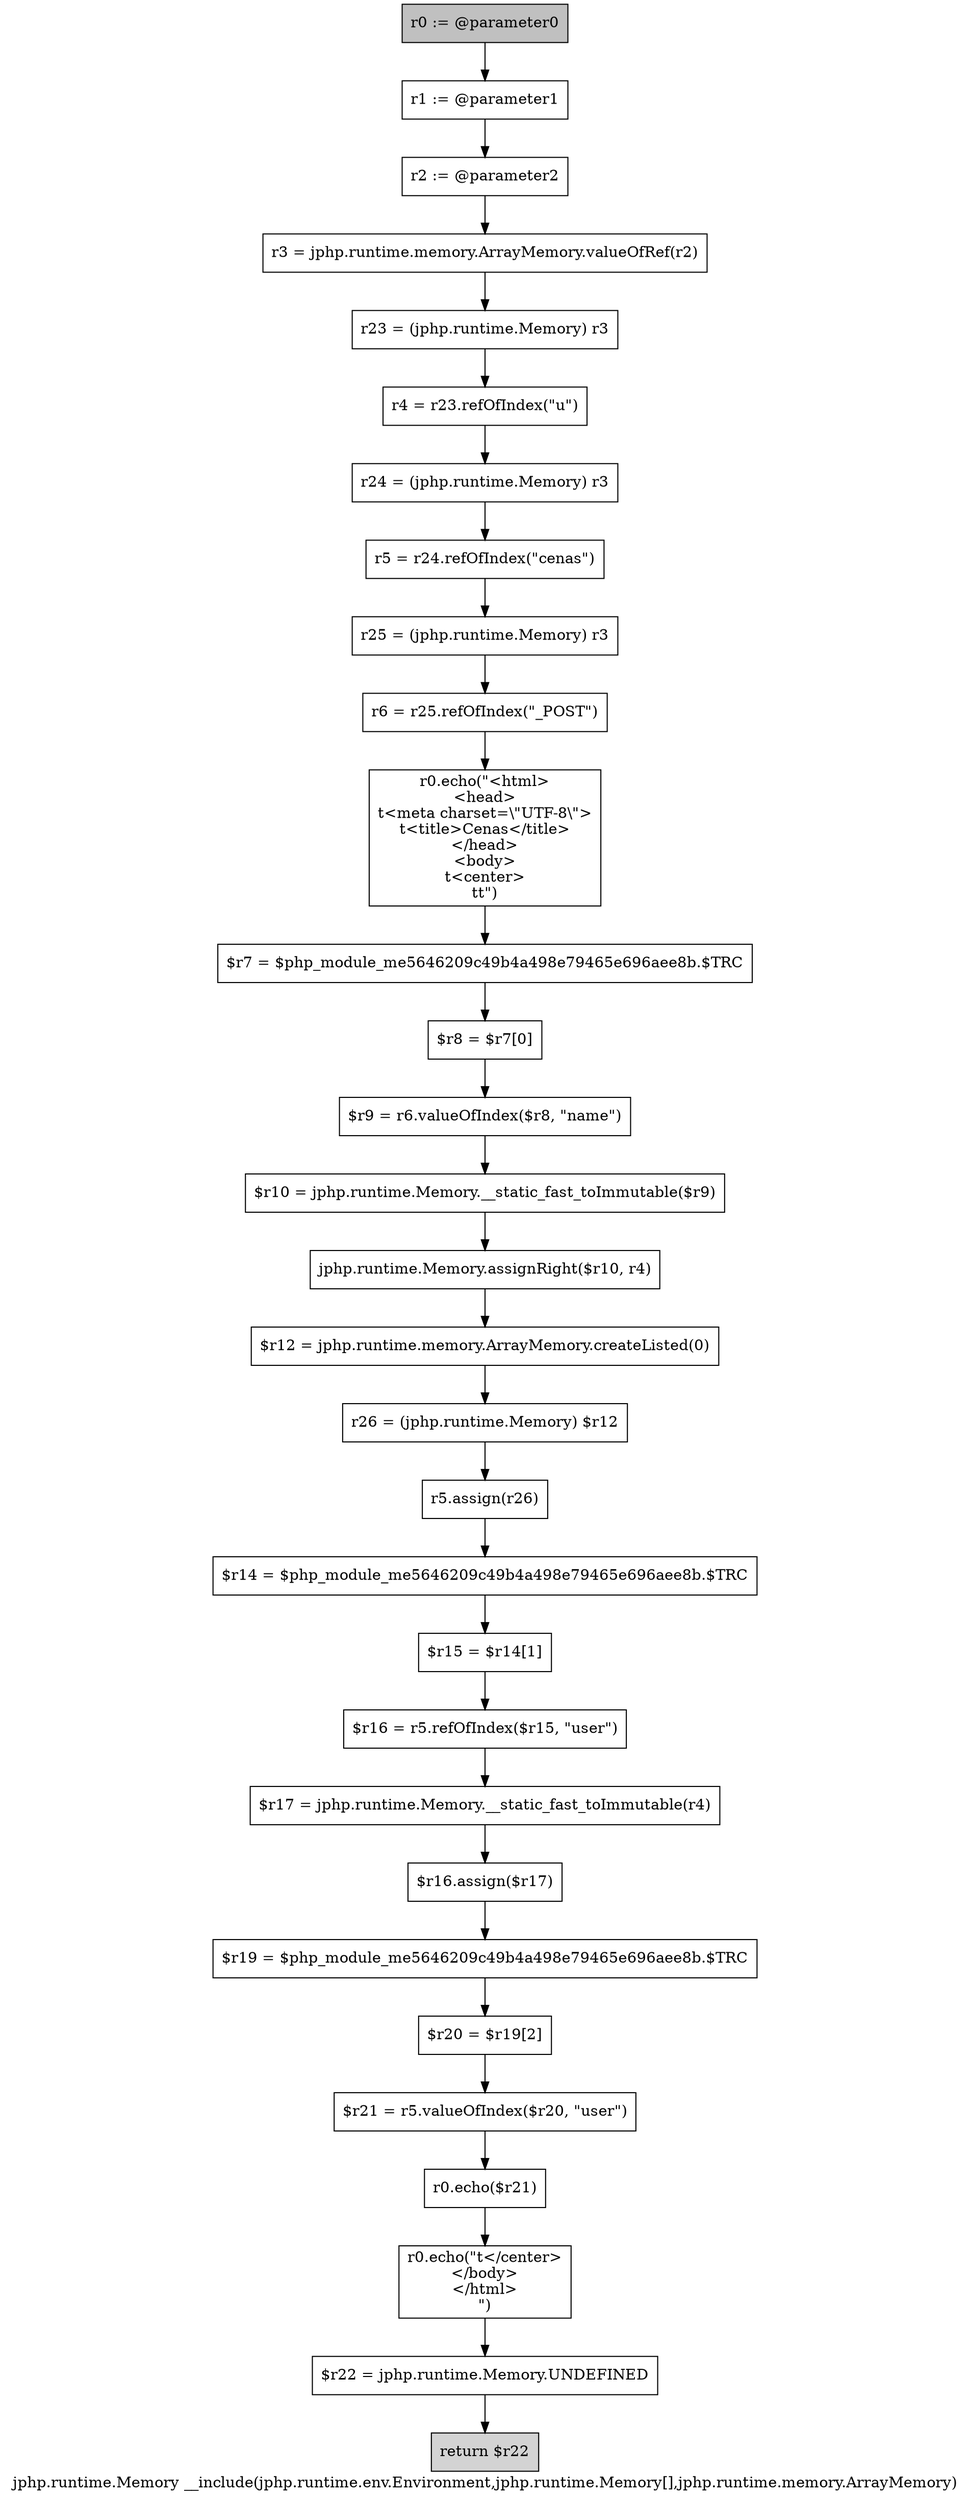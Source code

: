 digraph "jphp.runtime.Memory __include(jphp.runtime.env.Environment,jphp.runtime.Memory[],jphp.runtime.memory.ArrayMemory)" {
    label="jphp.runtime.Memory __include(jphp.runtime.env.Environment,jphp.runtime.Memory[],jphp.runtime.memory.ArrayMemory)";
    node [shape=box];
    "0" [style=filled,fillcolor=gray,label="r0 := @parameter0",];
    "1" [label="r1 := @parameter1",];
    "0"->"1";
    "2" [label="r2 := @parameter2",];
    "1"->"2";
    "3" [label="r3 = jphp.runtime.memory.ArrayMemory.valueOfRef(r2)",];
    "2"->"3";
    "4" [label="r23 = (jphp.runtime.Memory) r3",];
    "3"->"4";
    "5" [label="r4 = r23.refOfIndex(\"u\")",];
    "4"->"5";
    "6" [label="r24 = (jphp.runtime.Memory) r3",];
    "5"->"6";
    "7" [label="r5 = r24.refOfIndex(\"cenas\")",];
    "6"->"7";
    "8" [label="r25 = (jphp.runtime.Memory) r3",];
    "7"->"8";
    "9" [label="r6 = r25.refOfIndex(\"_POST\")",];
    "8"->"9";
    "10" [label="r0.echo(\"<html>\n<head>\n\t<meta charset=\\\"UTF-8\\\">\n\t<title>Cenas</title>\n</head>\n<body>\n\t<center>\n\t\t\")",];
    "9"->"10";
    "11" [label="$r7 = $php_module_me5646209c49b4a498e79465e696aee8b.$TRC",];
    "10"->"11";
    "12" [label="$r8 = $r7[0]",];
    "11"->"12";
    "13" [label="$r9 = r6.valueOfIndex($r8, \"name\")",];
    "12"->"13";
    "14" [label="$r10 = jphp.runtime.Memory.__static_fast_toImmutable($r9)",];
    "13"->"14";
    "15" [label="jphp.runtime.Memory.assignRight($r10, r4)",];
    "14"->"15";
    "16" [label="$r12 = jphp.runtime.memory.ArrayMemory.createListed(0)",];
    "15"->"16";
    "17" [label="r26 = (jphp.runtime.Memory) $r12",];
    "16"->"17";
    "18" [label="r5.assign(r26)",];
    "17"->"18";
    "19" [label="$r14 = $php_module_me5646209c49b4a498e79465e696aee8b.$TRC",];
    "18"->"19";
    "20" [label="$r15 = $r14[1]",];
    "19"->"20";
    "21" [label="$r16 = r5.refOfIndex($r15, \"user\")",];
    "20"->"21";
    "22" [label="$r17 = jphp.runtime.Memory.__static_fast_toImmutable(r4)",];
    "21"->"22";
    "23" [label="$r16.assign($r17)",];
    "22"->"23";
    "24" [label="$r19 = $php_module_me5646209c49b4a498e79465e696aee8b.$TRC",];
    "23"->"24";
    "25" [label="$r20 = $r19[2]",];
    "24"->"25";
    "26" [label="$r21 = r5.valueOfIndex($r20, \"user\")",];
    "25"->"26";
    "27" [label="r0.echo($r21)",];
    "26"->"27";
    "28" [label="r0.echo(\"\t</center>\n</body>\n</html>\n\")",];
    "27"->"28";
    "29" [label="$r22 = jphp.runtime.Memory.UNDEFINED",];
    "28"->"29";
    "30" [style=filled,fillcolor=lightgray,label="return $r22",];
    "29"->"30";
}
